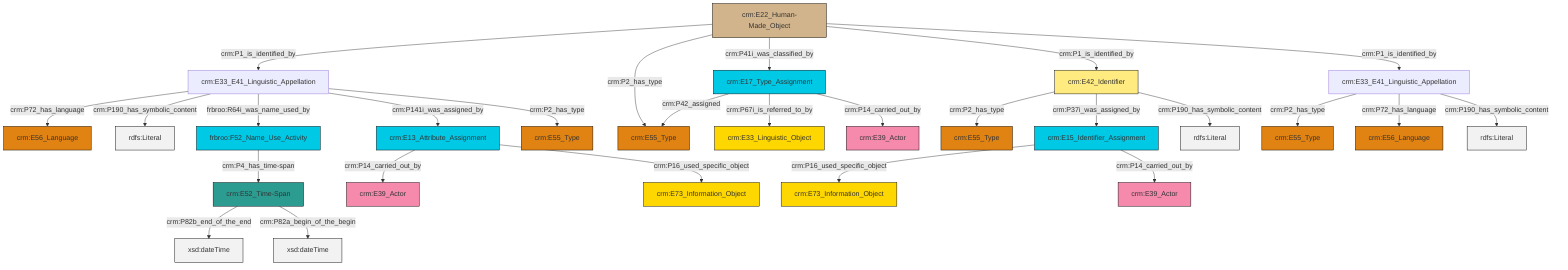 graph TD
classDef Literal fill:#f2f2f2,stroke:#000000;
classDef CRM_Entity fill:#FFFFFF,stroke:#000000;
classDef Temporal_Entity fill:#00C9E6, stroke:#000000;
classDef Type fill:#E18312, stroke:#000000;
classDef Time-Span fill:#2C9C91, stroke:#000000;
classDef Appellation fill:#FFEB7F, stroke:#000000;
classDef Place fill:#008836, stroke:#000000;
classDef Persistent_Item fill:#B266B2, stroke:#000000;
classDef Conceptual_Object fill:#FFD700, stroke:#000000;
classDef Physical_Thing fill:#D2B48C, stroke:#000000;
classDef Actor fill:#f58aad, stroke:#000000;
classDef PC_Classes fill:#4ce600, stroke:#000000;
classDef Multi fill:#cccccc,stroke:#000000;

0["crm:E13_Attribute_Assignment"]:::Temporal_Entity -->|crm:P14_carried_out_by| 1["crm:E39_Actor"]:::Actor
2["crm:E52_Time-Span"]:::Time-Span -->|crm:P82b_end_of_the_end| 3[xsd:dateTime]:::Literal
5["crm:E15_Identifier_Assignment"]:::Temporal_Entity -->|crm:P16_used_specific_object| 6["crm:E73_Information_Object"]:::Conceptual_Object
2["crm:E52_Time-Span"]:::Time-Span -->|crm:P82a_begin_of_the_begin| 7[xsd:dateTime]:::Literal
5["crm:E15_Identifier_Assignment"]:::Temporal_Entity -->|crm:P14_carried_out_by| 13["crm:E39_Actor"]:::Actor
16["crm:E33_E41_Linguistic_Appellation"]:::Default -->|crm:P72_has_language| 8["crm:E56_Language"]:::Type
17["crm:E22_Human-Made_Object"]:::Physical_Thing -->|crm:P1_is_identified_by| 16["crm:E33_E41_Linguistic_Appellation"]:::Default
18["crm:E17_Type_Assignment"]:::Temporal_Entity -->|crm:P42_assigned| 19["crm:E55_Type"]:::Type
16["crm:E33_E41_Linguistic_Appellation"]:::Default -->|crm:P190_has_symbolic_content| 20[rdfs:Literal]:::Literal
21["crm:E33_E41_Linguistic_Appellation"]:::Default -->|crm:P2_has_type| 22["crm:E55_Type"]:::Type
17["crm:E22_Human-Made_Object"]:::Physical_Thing -->|crm:P2_has_type| 19["crm:E55_Type"]:::Type
18["crm:E17_Type_Assignment"]:::Temporal_Entity -->|crm:P67i_is_referred_to_by| 24["crm:E33_Linguistic_Object"]:::Conceptual_Object
21["crm:E33_E41_Linguistic_Appellation"]:::Default -->|crm:P72_has_language| 26["crm:E56_Language"]:::Type
27["frbroo:F52_Name_Use_Activity"]:::Temporal_Entity -->|crm:P4_has_time-span| 2["crm:E52_Time-Span"]:::Time-Span
16["crm:E33_E41_Linguistic_Appellation"]:::Default -->|frbroo:R64i_was_name_used_by| 27["frbroo:F52_Name_Use_Activity"]:::Temporal_Entity
17["crm:E22_Human-Made_Object"]:::Physical_Thing -->|crm:P41i_was_classified_by| 18["crm:E17_Type_Assignment"]:::Temporal_Entity
17["crm:E22_Human-Made_Object"]:::Physical_Thing -->|crm:P1_is_identified_by| 31["crm:E42_Identifier"]:::Appellation
16["crm:E33_E41_Linguistic_Appellation"]:::Default -->|crm:P141i_was_assigned_by| 0["crm:E13_Attribute_Assignment"]:::Temporal_Entity
18["crm:E17_Type_Assignment"]:::Temporal_Entity -->|crm:P14_carried_out_by| 14["crm:E39_Actor"]:::Actor
31["crm:E42_Identifier"]:::Appellation -->|crm:P2_has_type| 11["crm:E55_Type"]:::Type
17["crm:E22_Human-Made_Object"]:::Physical_Thing -->|crm:P1_is_identified_by| 21["crm:E33_E41_Linguistic_Appellation"]:::Default
0["crm:E13_Attribute_Assignment"]:::Temporal_Entity -->|crm:P16_used_specific_object| 38["crm:E73_Information_Object"]:::Conceptual_Object
21["crm:E33_E41_Linguistic_Appellation"]:::Default -->|crm:P190_has_symbolic_content| 39[rdfs:Literal]:::Literal
31["crm:E42_Identifier"]:::Appellation -->|crm:P37i_was_assigned_by| 5["crm:E15_Identifier_Assignment"]:::Temporal_Entity
16["crm:E33_E41_Linguistic_Appellation"]:::Default -->|crm:P2_has_type| 40["crm:E55_Type"]:::Type
31["crm:E42_Identifier"]:::Appellation -->|crm:P190_has_symbolic_content| 47[rdfs:Literal]:::Literal